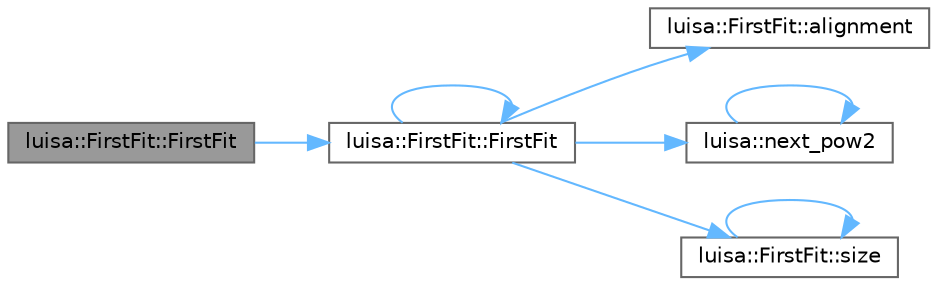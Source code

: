 digraph "luisa::FirstFit::FirstFit"
{
 // LATEX_PDF_SIZE
  bgcolor="transparent";
  edge [fontname=Helvetica,fontsize=10,labelfontname=Helvetica,labelfontsize=10];
  node [fontname=Helvetica,fontsize=10,shape=box,height=0.2,width=0.4];
  rankdir="LR";
  Node1 [id="Node000001",label="luisa::FirstFit::FirstFit",height=0.2,width=0.4,color="gray40", fillcolor="grey60", style="filled", fontcolor="black",tooltip=" "];
  Node1 -> Node2 [id="edge8_Node000001_Node000002",color="steelblue1",style="solid",tooltip=" "];
  Node2 [id="Node000002",label="luisa::FirstFit::FirstFit",height=0.2,width=0.4,color="grey40", fillcolor="white", style="filled",URL="$classluisa_1_1_first_fit.html#a85edbd8cd4bb8325a52d7679377acea2",tooltip=" "];
  Node2 -> Node3 [id="edge9_Node000002_Node000003",color="steelblue1",style="solid",tooltip=" "];
  Node3 [id="Node000003",label="luisa::FirstFit::alignment",height=0.2,width=0.4,color="grey40", fillcolor="white", style="filled",URL="$classluisa_1_1_first_fit.html#a2b13079f5fcafed8ee68f41ba49dfd4b",tooltip=" "];
  Node2 -> Node2 [id="edge10_Node000002_Node000002",color="steelblue1",style="solid",tooltip=" "];
  Node2 -> Node4 [id="edge11_Node000002_Node000004",color="steelblue1",style="solid",tooltip=" "];
  Node4 [id="Node000004",label="luisa::next_pow2",height=0.2,width=0.4,color="grey40", fillcolor="white", style="filled",URL="$namespaceluisa.html#a126aec1ef45bd8dd50e8b1a00a9e5cb0",tooltip="Find next 2^n of v"];
  Node4 -> Node4 [id="edge12_Node000004_Node000004",color="steelblue1",style="solid",tooltip=" "];
  Node2 -> Node5 [id="edge13_Node000002_Node000005",color="steelblue1",style="solid",tooltip=" "];
  Node5 [id="Node000005",label="luisa::FirstFit::size",height=0.2,width=0.4,color="grey40", fillcolor="white", style="filled",URL="$classluisa_1_1_first_fit.html#a467edf72a6ec0f8f0c118416a7a0acb2",tooltip=" "];
  Node5 -> Node5 [id="edge14_Node000005_Node000005",color="steelblue1",style="solid",tooltip=" "];
}
